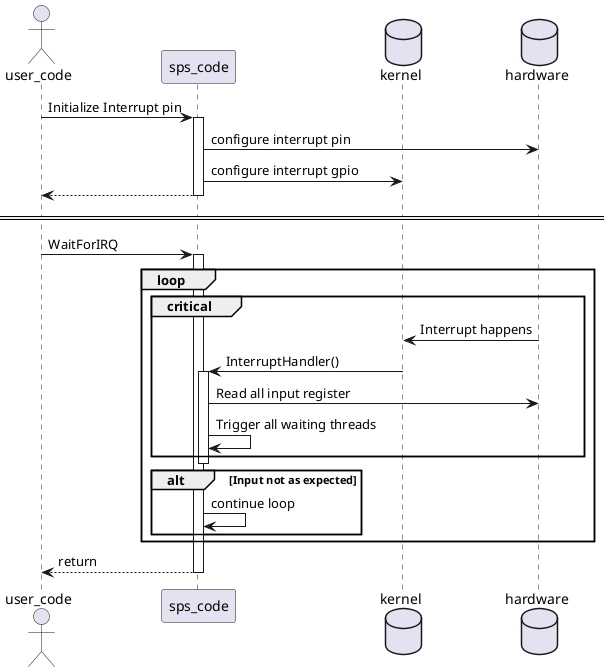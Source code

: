 @startuml

actor user_code
participant sps_code
database kernel
database hardware

user_code -> sps_code : Initialize Interrupt pin
activate sps_code
sps_code -> hardware : configure interrupt pin
sps_code -> kernel : configure interrupt gpio
user_code <-- sps_code
deactivate sps_code
====
user_code -> sps_code : WaitForIRQ
activate sps_code

loop
    critical
        hardware -> kernel : Interrupt happens
        kernel -> sps_code : InterruptHandler()
        activate sps_code
        sps_code -> hardware : Read all input register
        sps_code -> sps_code : Trigger all waiting threads
    end

    deactivate sps_code

    alt Input not as expected
        sps_code -> sps_code : continue loop
    end
end
user_code <-- sps_code : return
deactivate sps_code

@enduml
